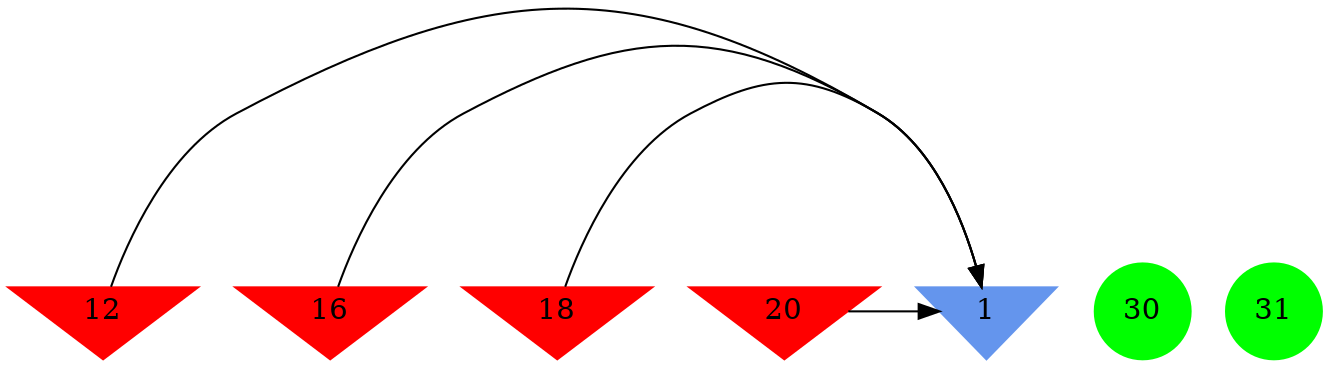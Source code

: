 digraph brain {
	ranksep=2.0;
	1 [shape=invtriangle,style=filled,color=cornflowerblue];
	12 [shape=invtriangle,style=filled,color=red];
	16 [shape=invtriangle,style=filled,color=red];
	18 [shape=invtriangle,style=filled,color=red];
	20 [shape=invtriangle,style=filled,color=red];
	30 [shape=circle,style=filled,color=green];
	31 [shape=circle,style=filled,color=green];
	16	->	1;
	20	->	1;
	18	->	1;
	12	->	1;
	{ rank=same; 1; 12; 16; 18; 20; }
	{ rank=same; }
	{ rank=same; 30; 31; }
}
